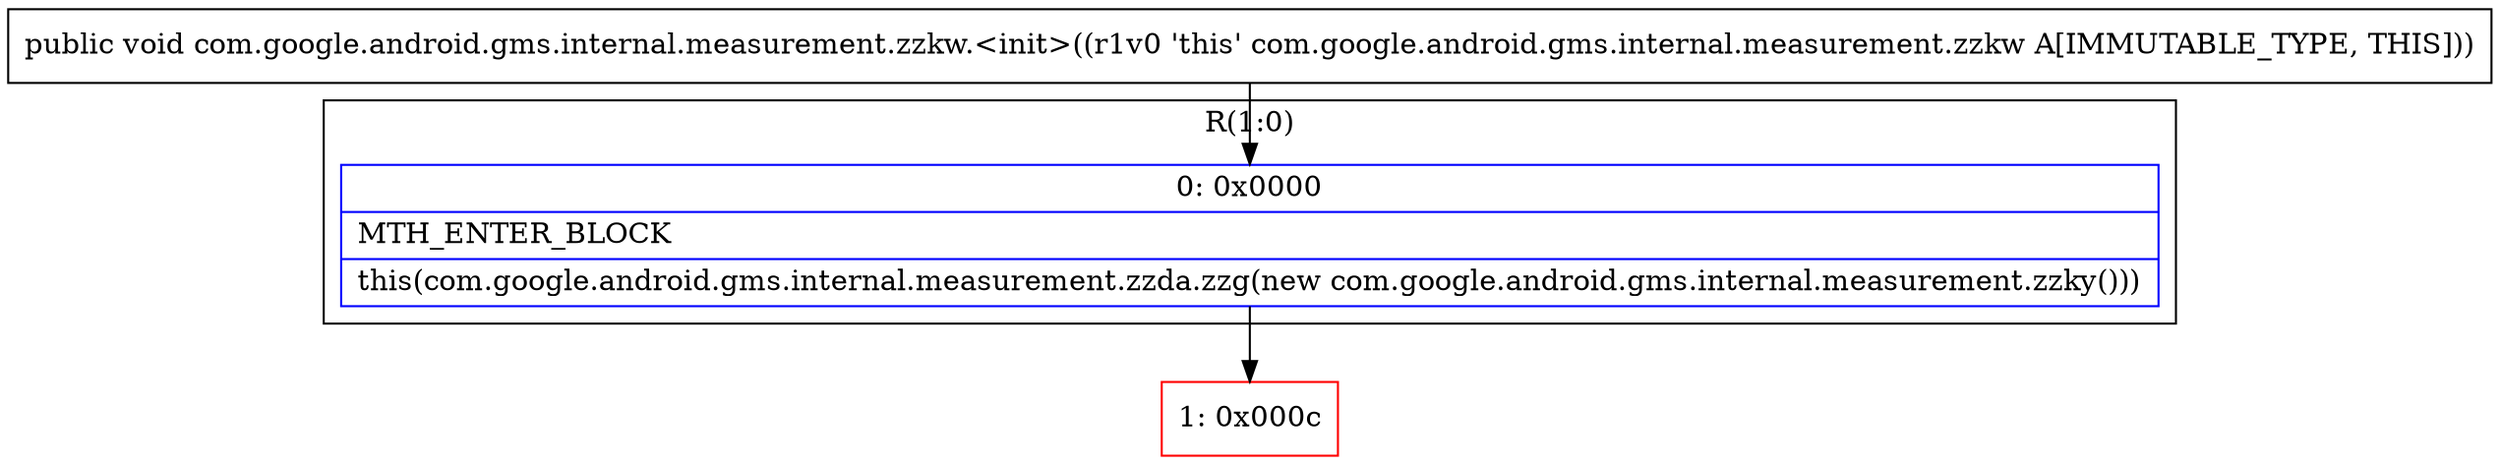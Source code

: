 digraph "CFG forcom.google.android.gms.internal.measurement.zzkw.\<init\>()V" {
subgraph cluster_Region_56630015 {
label = "R(1:0)";
node [shape=record,color=blue];
Node_0 [shape=record,label="{0\:\ 0x0000|MTH_ENTER_BLOCK\l|this(com.google.android.gms.internal.measurement.zzda.zzg(new com.google.android.gms.internal.measurement.zzky()))\l}"];
}
Node_1 [shape=record,color=red,label="{1\:\ 0x000c}"];
MethodNode[shape=record,label="{public void com.google.android.gms.internal.measurement.zzkw.\<init\>((r1v0 'this' com.google.android.gms.internal.measurement.zzkw A[IMMUTABLE_TYPE, THIS])) }"];
MethodNode -> Node_0;
Node_0 -> Node_1;
}


